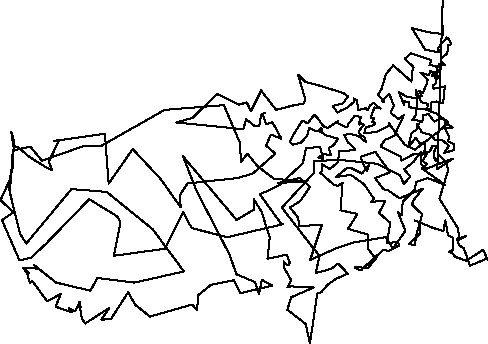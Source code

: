 unitsize(0.001cm);
draw((7810,6053)--(7798,5709));
draw((7798,5709)--(7821,5457));
draw((7821,5457)--(7744,5476));
draw((7744,5476)--(7547,5503));
draw((7547,5503)--(7324,5560));
draw((7324,5560)--(7264,5575));
draw((7264,5575)--(7503,5191));
draw((7503,5191)--(7759,5143));
draw((7759,5143)--(7724,5210));
draw((7724,5210)--(7802,5317));
draw((7802,5317)--(7848,5358));
draw((7848,5358)--(7874,5405));
draw((7874,5405)--(7883,5408));
draw((7883,5408)--(7927,5365));
draw((7927,5365)--(7962,5287));
draw((7962,5287)--(7913,5280));
draw((7913,5280)--(7890,5130));
draw((7890,5130)--(7790,5038));
draw((7790,5038)--(7772,4989));
draw((7772,4989)--(7846,4923));
draw((7846,4923)--(7783,4912));
draw((7783,4912)--(7744,4933));
draw((7744,4933)--(7700,4854));
draw((7700,4854)--(7726,4833));
draw((7726,4833)--(7679,4581));
draw((7679,4581)--(7674,4579));
draw((7674,4579)--(7631,4573));
draw((7631,4573)--(7647,4504));
draw((7647,4504)--(7832,4542));
draw((7832,4542)--(7848,4546));
draw((7848,4546)--(7817,4252));
draw((7817,4252)--(7698,4279));
draw((7698,4279)--(7613,4275));
draw((7613,4275)--(7601,4171));
draw((7601,4171)--(7604,4146));
draw((7604,4146)--(7541,4141));
draw((7541,4141)--(7542,4198));
draw((7542,4198)--(7549,4208));
draw((7549,4208)--(7534,4227));
draw((7534,4227)--(7554,4236));
draw((7554,4236)--(7432,4265));
draw((7432,4265)--(7364,4427));
draw((7364,4427)--(7338,4481));
draw((7338,4481)--(7360,4275));
draw((7360,4275)--(7349,4219));
draw((7349,4219)--(7344,4046));
draw((7344,4046)--(7271,3948));
draw((7271,3948)--(7345,3951));
draw((7345,3951)--(7449,3911));
draw((7449,3911)--(7466,4037));
draw((7466,4037)--(7562,4058));
draw((7562,4058)--(7660,3924));
draw((7660,3924)--(7805,3991));
draw((7805,3991)--(7909,3912));
draw((7909,3912)--(7750,3760));
draw((7750,3760)--(7321,3429));
draw((7321,3429)--(7141,3514));
draw((7141,3514)--(6862,3892));
draw((6862,3892)--(6864,3854));
draw((6864,3854)--(6652,3742));
draw((6652,3742)--(6427,3717));
draw((6427,3717)--(6454,3821));
draw((6454,3821)--(6577,3858));
draw((6577,3858)--(6621,3891));
draw((6621,3891)--(6602,3920));
draw((6602,3920)--(6567,3922));
draw((6567,3922)--(6603,3982));
draw((6603,3982)--(6537,3982));
draw((6537,3982)--(6557,4047));
draw((6557,4047)--(6607,4173));
draw((6607,4173)--(6713,4154));
draw((6713,4154)--(6660,4193));
draw((6660,4193)--(6589,4256));
draw((6589,4256)--(6524,4207));
draw((6524,4207)--(6488,4128));
draw((6488,4128)--(6450,4160));
draw((6450,4160)--(6312,4126));
draw((6312,4126)--(6304,4294));
draw((6304,4294)--(6237,4332));
draw((6237,4332)--(6241,4268));
draw((6241,4268)--(6123,4167));
draw((6123,4167)--(6008,4117));
draw((6008,4117)--(5955,4081));
draw((5955,4081)--(5871,4202));
draw((5871,4202)--(6051,4246));
draw((6051,4246)--(6139,4369));
draw((6139,4369)--(6058,4426));
draw((6058,4426)--(5685,4546));
draw((5685,4546)--(5387,4623));
draw((5387,4623)--(5259,4751));
draw((5259,4751)--(5385,4318));
draw((5385,4318)--(5356,4241));
draw((5356,4241)--(5168,4208));
draw((5168,4208)--(4871,4132));
draw((4871,4132)--(4602,4478));
draw((4602,4478)--(4606,4468));
draw((4606,4468)--(4427,4109));
draw((4427,4109)--(4354,4262));
draw((4354,4262)--(4217,4224));
draw((4217,4224)--(3832,4410));
draw((3832,4410)--(3396,3990));
draw((3396,3990)--(3108,3908));
draw((3108,3908)--(3824,3838));
draw((3824,3838)--(4293,3788));
draw((4293,3788)--(4342,3966));
draw((4342,3966)--(4496,3844));
draw((4496,3844)--(4574,3843));
draw((4574,3843)--(4607,4049));
draw((4607,4049)--(4679,4084));
draw((4679,4084)--(4634,4054));
draw((4634,4054)--(4655,3992));
draw((4655,3992)--(4694,3877));
draw((4694,3877)--(4806,3914));
draw((4806,3914)--(4965,3622));
draw((4965,3622)--(4780,3694));
draw((4780,3694)--(4694,3502));
draw((4694,3502)--(4857,3359));
draw((4857,3359)--(4458,3007));
draw((4458,3007)--(4196,2929));
draw((4196,2929)--(3307,2833));
draw((3307,2833)--(3174,2627));
draw((3174,2627)--(3189,2411));
draw((3189,2411)--(2835,2912));
draw((2835,2912)--(2342,3439));
draw((2342,3439)--(1918,2832));
draw((1918,2832)--(1851,3710));
draw((1851,3710)--(952,3583));
draw((952,3583)--(1047,3602));
draw((1047,3602)--(863,3219));
draw((863,3219)--(920,3065));
draw((920,3065)--(806,3123));
draw((806,3123)--(525,3297));
draw((525,3297)--(317,3476));
draw((317,3476)--(236,3494));
draw((236,3494)--(199,3743));
draw((199,3743)--(250,3578));
draw((250,3578)--(218,3031));
draw((218,3031)--(197,3021));
draw((197,3021)--(174,2901));
draw((174,2901)--(10,2537));
draw((10,2537)--(240,2327));
draw((240,2327)--(36,2185));
draw((36,2185)--(345,1476));
draw((345,1476)--(552,1526));
draw((552,1526)--(809,1766));
draw((809,1766)--(1575,2555));
draw((1575,2555)--(2067,2254));
draw((2067,2254)--(2126,2150));
draw((2126,2150)--(2011,1558));
draw((2011,1558)--(2908,1681));
draw((2908,1681)--(3233,2329));
draw((3233,2329)--(3319,2151));
draw((3319,2151)--(3390,2043));
draw((3390,2043)--(4012,1886));
draw((4012,1886)--(4996,2115));
draw((4996,2115)--(4959,2123));
draw((4959,2123)--(4584,2643));
draw((4584,2643)--(4763,2720));
draw((4763,2720)--(4929,2803));
draw((4929,2803)--(5342,3188));
draw((5342,3188)--(5400,3461));
draw((5400,3461)--(5540,3468));
draw((5540,3468)--(5649,3472));
draw((5649,3472)--(5697,3269));
draw((5697,3269)--(5619,3291));
draw((5619,3291)--(5719,3352));
draw((5719,3352)--(5841,3328));
draw((5841,3328)--(5796,3459));
draw((5796,3459)--(5887,3508));
draw((5887,3508)--(5965,3624));
draw((5965,3624)--(5751,3681));
draw((5751,3681)--(5621,3768));
draw((5621,3768)--(5671,3807));
draw((5671,3807)--(5678,3742));
draw((5678,3742)--(5541,3769));
draw((5541,3769)--(5457,3808));
draw((5457,3808)--(5417,3673));
draw((5417,3673)--(5315,3557));
draw((5315,3557)--(5316,3554));
draw((5316,3554)--(5160,3517));
draw((5160,3517)--(5111,3569));
draw((5111,3569)--(5207,3742));
draw((5207,3742)--(5336,3943));
draw((5336,3943)--(5427,3894));
draw((5427,3894)--(5543,4042));
draw((5543,4042)--(5597,3993));
draw((5597,3993)--(5720,3823));
draw((5720,3823)--(5706,3844));
draw((5706,3844)--(5778,3813));
draw((5778,3813)--(5803,3824));
draw((5803,3824)--(5964,3935));
draw((5964,3935)--(5926,3912));
draw((5926,3912)--(6120,3821));
draw((6120,3821)--(6150,3888));
draw((6150,3888)--(6259,4030));
draw((6259,4030)--(6366,4002));
draw((6366,4002)--(6340,3870));
draw((6340,3870)--(6333,3909));
draw((6333,3909)--(6425,3867));
draw((6425,3867)--(6376,3819));
draw((6376,3819)--(6327,3745));
draw((6327,3745)--(6365,3679));
draw((6365,3679)--(6426,3656));
draw((6426,3656)--(6453,3567));
draw((6453,3567)--(6317,3673));
draw((6317,3673)--(6207,3700));
draw((6207,3700)--(6069,3695));
draw((6069,3695)--(6140,3558));
draw((6140,3558)--(6235,3471));
draw((6235,3471)--(6265,3426));
draw((6265,3426)--(6148,3413));
draw((6148,3413)--(5987,3402));
draw((5987,3402)--(5960,3207));
draw((5960,3207)--(5821,3086));
draw((5821,3086)--(5679,3171));
draw((5679,3171)--(5677,3049));
draw((5677,3049)--(5650,3023));
draw((5650,3023)--(5881,2817));
draw((5881,2817)--(5963,2789));
draw((5963,2789)--(6044,2848));
draw((6044,2848)--(6007,2359));
draw((6007,2359)--(6307,2295));
draw((6307,2295)--(6139,2032));
draw((6139,2032)--(6493,1931));
draw((6493,1931)--(6496,1678));
draw((6496,1678)--(6621,1513));
draw((6621,1513)--(6651,1534));
draw((6651,1534)--(6494,1347));
draw((6494,1347)--(6258,1354));
draw((6258,1354)--(6359,1298));
draw((6359,1298)--(6379,1302));
draw((6379,1302)--(6378,1314));
draw((6378,1314)--(6765,1663));
draw((6765,1663)--(6854,1640));
draw((6854,1640)--(7035,1733));
draw((7035,1733)--(7046,1757));
draw((7046,1757)--(7004,1805));
draw((7004,1805)--(6826,1774));
draw((6826,1774)--(6885,2138));
draw((6885,2138)--(6686,2312));
draw((6686,2312)--(6800,2532));
draw((6800,2532)--(6547,2506));
draw((6547,2506)--(6597,2563));
draw((6597,2563)--(6422,2820));
draw((6422,2820)--(6190,2985));
draw((6190,2985)--(5930,2948));
draw((5930,2948)--(6113,3101));
draw((6113,3101)--(6204,3099));
draw((6204,3099)--(6387,3008));
draw((6387,3008)--(6518,3165));
draw((6518,3165)--(6468,3050));
draw((6468,3050)--(6402,3190));
draw((6402,3190)--(6360,3301));
draw((6360,3301)--(6570,3371));
draw((6570,3371)--(6623,3389));
draw((6623,3389)--(6731,3234));
draw((6731,3234)--(6881,3029));
draw((6881,3029)--(6617,2928));
draw((6617,2928)--(6766,2732));
draw((6766,2732)--(6848,2712));
draw((6848,2712)--(7049,2570));
draw((7049,2570)--(7458,2741));
draw((7458,2741)--(7304,2550));
draw((7304,2550)--(7267,2466));
draw((7267,2466)--(7351,2376));
draw((7351,2376)--(7448,2291));
draw((7448,2291)--(7352,1952));
draw((7352,1952)--(7314,1739));
draw((7314,1739)--(7240,1762));
draw((7240,1762)--(7218,1773));
draw((7218,1773)--(7416,1953));
draw((7416,1953)--(7418,2139));
draw((7418,2139)--(7315,2181));
draw((7315,2181)--(7643,2048));
draw((7643,2048)--(7822,1992));
draw((7822,1992)--(7856,2181));
draw((7856,2181)--(7905,1921));
draw((7905,1921)--(7989,1876));
draw((7989,1876)--(7985,1657));
draw((7985,1657)--(7926,1627));
draw((7926,1627)--(7973,1606));
draw((7973,1606)--(8038,1535));
draw((8038,1535)--(8228,1471));
draw((8228,1471)--(8525,1664));
draw((8525,1664)--(8605,1479));
draw((8605,1479)--(8594,1510));
draw((8594,1510)--(8292,1383));
draw((8292,1383)--(8184,1685));
draw((8184,1685)--(8098,1746));
draw((8098,1746)--(8063,1860));
draw((8063,1860)--(8229,1905));
draw((8229,1905)--(8080,1835));
draw((8080,1835)--(8101,1876));
draw((8101,1876)--(8080,2039));
draw((8080,2039)--(7753,2564));
draw((7753,2564)--(7909,3080));
draw((7909,3080)--(7861,3216));
draw((7861,3216)--(7747,3329));
draw((7747,3329)--(7695,3220));
draw((7695,3220)--(7657,3301));
draw((7657,3301)--(7654,3377));
draw((7654,3377)--(7696,3486));
draw((7696,3486)--(7633,3499));
draw((7633,3499)--(7582,3396));
draw((7582,3396)--(7475,3388));
draw((7475,3388)--(7452,3339));
draw((7452,3339)--(7494,3430));
draw((7494,3430)--(7492,3560));
draw((7492,3560)--(7408,3534));
draw((7408,3534)--(7370,3588));
draw((7370,3588)--(7331,3634));
draw((7331,3634)--(7199,3469));
draw((7199,3469)--(7262,3725));
draw((7262,3725)--(7342,3775));
draw((7342,3775)--(7388,3879));
draw((7388,3879)--(7351,3877));
draw((7351,3877)--(7423,3776));
draw((7423,3776)--(7429,3737));
draw((7429,3737)--(7603,3690));
draw((7603,3690)--(7667,3608));
draw((7667,3608)--(7803,3598));
draw((7803,3598)--(7919,3496));
draw((7919,3496)--(7838,3375));
draw((7838,3375)--(8001,3418));
draw((8001,3418)--(8013,3523));
draw((8013,3523)--(7906,3580));
draw((7906,3580)--(7922,3655));
draw((7922,3655)--(7879,3743));
draw((7879,3743)--(7841,3818));
draw((7841,3818)--(7988,3820));
draw((7988,3820)--(7844,3902));
draw((7844,3902)--(7872,3922));
draw((7872,3922)--(7705,4065));
draw((7705,4065)--(7506,4138));
draw((7506,4138)--(7355,4151));
draw((7355,4151)--(7216,4180));
draw((7216,4180)--(7207,4270));
draw((7207,4270)--(7111,4288));
draw((7111,4288)--(7128,4215));
draw((7128,4215)--(7037,4446));
draw((7037,4446)--(7160,4370));
draw((7160,4370)--(7333,4335));
draw((7333,4335)--(7443,4375));
draw((7443,4375)--(7399,4467));
draw((7399,4467)--(7458,4428));
draw((7458,4428)--(7520,4572));
draw((7520,4572)--(7547,4664));
draw((7547,4664)--(7417,4788));
draw((7417,4788)--(7570,4741));
draw((7570,4741)--(7583,4813));
draw((7583,4813)--(7654,4795));
draw((7654,4795)--(7617,4724));
draw((7617,4724)--(7698,4745));
draw((7698,4745)--(7752,4721));
draw((7752,4721)--(7692,4666));
draw((7692,4666)--(7673,4718));
draw((7673,4718)--(7702,4815));
draw((7702,4815)--(7716,4909));
draw((7716,4909)--(7777,4869));
draw((7777,4869)--(7622,4917));
draw((7622,4917)--(7576,4915));
draw((7576,4915)--(7606,5009));
draw((7606,5009)--(7254,5129));
draw((7254,5129)--(7142,5032));
draw((7142,5032)--(7295,4887));
draw((7295,4887)--(7267,4779));
draw((7267,4779)--(7259,4630));
draw((7259,4630)--(6937,4917));
draw((6937,4917)--(6806,4755));
draw((6806,4755)--(6735,4509));
draw((6735,4509)--(6670,4401));
draw((6670,4401)--(6779,4273));
draw((6779,4273)--(6740,4282));
draw((6740,4282)--(6868,4418));
draw((6868,4418)--(6911,4296));
draw((6911,4296)--(6947,4209));
draw((6947,4209)--(6891,4075));
draw((6891,4075)--(7037,3965));
draw((7037,3965)--(7124,4039));
draw((7124,4039)--(6958,3678));
draw((6958,3678)--(6833,3618));
draw((6833,3618)--(6798,3610));
draw((6798,3610)--(6713,3488));
draw((6713,3488)--(7076,3302));
draw((7076,3302)--(7082,3235));
draw((7082,3235)--(7316,3360));
draw((7316,3360)--(7533,3358));
draw((7533,3358)--(7453,3229));
draw((7453,3229)--(7532,3175));
draw((7532,3175)--(7440,3100));
draw((7440,3100)--(7851,2809));
draw((7851,2809)--(7543,2929));
draw((7543,2929)--(7346,2858));
draw((7346,2858)--(7309,2717));
draw((7309,2717)--(7104,2510));
draw((7104,2510)--(7087,2274));
draw((7087,2274)--(7015,2333));
draw((7015,2333)--(7152,2000));
draw((7152,2000)--(6932,1683));
draw((6932,1683)--(6803,1886));
draw((6803,1886)--(6252,1795));
draw((6252,1795)--(5914,1682));
draw((5914,1682)--(5472,1482));
draw((5472,1482)--(5681,2109));
draw((5681,2109)--(5277,2078));
draw((5277,2078)--(5260,2230));
draw((5260,2230)--(5117,2409));
draw((5117,2409)--(5296,2520));
draw((5296,2520)--(5470,2774));
draw((5470,2774)--(5291,2929));
draw((5291,2929)--(4898,2840));
draw((4898,2840)--(5350,2867));
draw((5350,2867)--(4831,2917));
draw((4831,2917)--(4537,3143));
draw((4537,3143)--(4364,3362));
draw((4364,3362)--(4252,3206));
draw((4252,3206)--(4232,3551));
draw((4232,3551)--(3950,4215));
draw((3950,4215)--(2906,4131));
draw((2906,4131)--(1784,3494));
draw((1784,3494)--(1482,3494));
draw((1482,3494)--(741,3235));
draw((741,3235)--(536,3481));
draw((536,3481)--(226,3415));
draw((226,3415)--(178,2702));
draw((178,2702)--(141,2814));
draw((141,2814)--(354,1950));
draw((354,1950)--(464,1773));
draw((464,1773)--(1263,2734));
draw((1263,2734)--(1882,2684));
draw((1882,2684)--(2694,2026));
draw((2694,2026)--(3245,1281));
draw((3245,1281)--(2372,1084));
draw((2372,1084)--(1721,1165));
draw((1721,1165)--(1595,942));
draw((1595,942)--(993,1084));
draw((993,1084)--(893,1161));
draw((893,1161)--(602,1395));
draw((602,1395)--(659,1331));
draw((659,1331)--(437,1344));
draw((437,1344)--(413,1338));
draw((413,1338)--(513,1247));
draw((513,1247)--(489,1254));
draw((489,1254)--(450,1274));
draw((450,1274)--(478,1256));
draw((478,1256)--(527,1077));
draw((527,1077)--(572,1108));
draw((572,1108)--(783,825));
draw((783,825)--(834,757));
draw((834,757)--(1072,883));
draw((1072,883)--(982,659));
draw((982,659)--(1082,625));
draw((1082,625)--(1276,559));
draw((1276,559)--(1253,580));
draw((1253,580)--(1249,600));
draw((1249,600)--(1212,603));
draw((1212,603)--(1213,633));
draw((1213,633)--(1254,617));
draw((1254,617)--(1322,580));
draw((1322,580)--(1361,637));
draw((1361,637)--(1406,750));
draw((1406,750)--(1422,658));
draw((1422,658)--(1415,628));
draw((1415,628)--(1443,459));
draw((1443,459)--(1503,362));
draw((1503,362)--(1926,636));
draw((1926,636)--(1790,429));
draw((1790,429)--(1961,445));
draw((1961,445)--(2260,913));
draw((2260,913)--(2384,695));
draw((2384,695)--(2647,485));
draw((2647,485)--(3390,698));
draw((3390,698)--(3477,599));
draw((3477,599)--(3499,863));
draw((3499,863)--(3719,1043));
draw((3719,1043)--(4125,1125));
draw((4125,1125)--(4244,896));
draw((4244,896)--(4805,1033));
draw((4805,1033)--(4619,1132));
draw((4619,1132)--(4569,886));
draw((4569,886)--(4500,1093));
draw((4500,1093)--(4170,1232));
draw((4170,1232)--(4056,1564));
draw((4056,1564)--(3461,2718));
draw((3461,2718)--(3229,3312));
draw((3229,3312)--(4174,2190));
draw((4174,2190)--(4488,2378));
draw((4488,2378)--(4476,2555));
draw((4476,2555)--(4612,2341));
draw((4612,2341)--(4759,1883));
draw((4759,1883)--(4719,1504));
draw((4719,1504)--(5060,1577));
draw((5060,1577)--(5114,1430));
draw((5114,1430)--(5098,1394));
draw((5098,1394)--(5068,1390));
draw((5068,1390)--(5005,1458));
draw((5005,1458)--(5010,1351));
draw((5010,1351)--(5139,1124));
draw((5139,1124)--(5069,998));
draw((5069,998)--(5140,1018));
draw((5140,1018)--(5344,1003));
draw((5344,1003)--(5532,998));
draw((5532,998)--(5136,825));
draw((5136,825)--(5070,605));
draw((5070,605)--(5393,355));
draw((5393,355)--(5469,10));
draw((5469,10)--(5596,892));
draw((5596,892)--(5666,914));
draw((5666,914)--(5788,1053));
draw((5788,1053)--(5930,1151));
draw((5930,1151)--(6136,1243));
draw((6136,1243)--(5964,1421));
draw((5964,1421)--(5840,1325));
draw((5840,1325)--(5571,1255));
draw((5571,1255)--(5637,1558));
draw((5637,1558)--(5506,1719));
draw((5506,1719)--(4973,2406));
draw((4973,2406)--(5531,3011));
draw((5531,3011)--(5539,3235));
draw((5539,3235)--(6050,3242));
draw((6050,3242)--(6656,3181));
draw((6656,3181)--(7055,2981));
draw((7055,2981)--(7125,2823));
draw((7125,2823)--(7238,2957));
draw((7238,2957)--(7131,3081));
draw((7131,3081)--(7299,3219));
draw((7299,3219)--(7422,3390));
draw((7422,3390)--(7434,3173));
draw((7434,3173)--(7503,3086));
draw((7503,3086)--(7989,3271));
draw((7989,3271)--(7715,3086));
draw((7715,3086)--(7810,6053));
